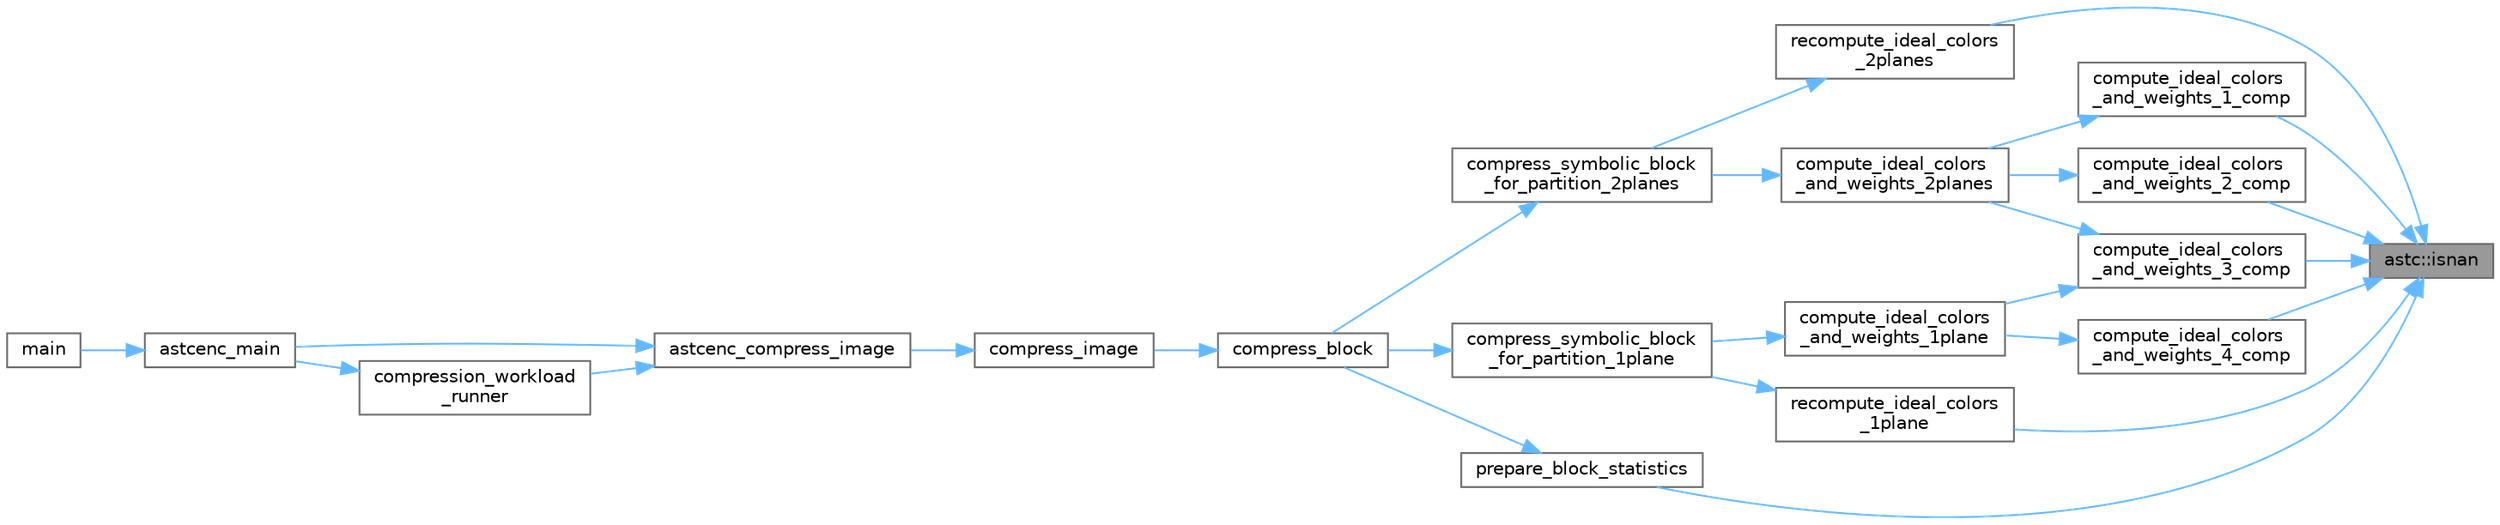 digraph "astc::isnan"
{
 // LATEX_PDF_SIZE
  bgcolor="transparent";
  edge [fontname=Helvetica,fontsize=10,labelfontname=Helvetica,labelfontsize=10];
  node [fontname=Helvetica,fontsize=10,shape=box,height=0.2,width=0.4];
  rankdir="RL";
  Node1 [id="Node000001",label="astc::isnan",height=0.2,width=0.4,color="gray40", fillcolor="grey60", style="filled", fontcolor="black",tooltip="Test if a float value is a nan."];
  Node1 -> Node2 [id="edge26_Node000001_Node000002",dir="back",color="steelblue1",style="solid",tooltip=" "];
  Node2 [id="Node000002",label="compute_ideal_colors\l_and_weights_1_comp",height=0.2,width=0.4,color="grey40", fillcolor="white", style="filled",URL="$astcenc__ideal__endpoints__and__weights_8cpp.html#a3e9812129972c73914841ecc0f6a7e71",tooltip="Compute the ideal endpoints and weights for 1 color component."];
  Node2 -> Node3 [id="edge27_Node000002_Node000003",dir="back",color="steelblue1",style="solid",tooltip=" "];
  Node3 [id="Node000003",label="compute_ideal_colors\l_and_weights_2planes",height=0.2,width=0.4,color="grey40", fillcolor="white", style="filled",URL="$astcenc__ideal__endpoints__and__weights_8cpp.html#a52d3985007cfc83025661e0347bc00cc",tooltip="Compute ideal endpoint colors and weights for 2 planes of weights."];
  Node3 -> Node4 [id="edge28_Node000003_Node000004",dir="back",color="steelblue1",style="solid",tooltip=" "];
  Node4 [id="Node000004",label="compress_symbolic_block\l_for_partition_2planes",height=0.2,width=0.4,color="grey40", fillcolor="white", style="filled",URL="$astcenc__compress__symbolic_8cpp.html#af11a976c8ea386db054bef472ce0667c",tooltip="Compress a block using a chosen partitioning and 2 planes of weights."];
  Node4 -> Node5 [id="edge29_Node000004_Node000005",dir="back",color="steelblue1",style="solid",tooltip=" "];
  Node5 [id="Node000005",label="compress_block",height=0.2,width=0.4,color="grey40", fillcolor="white", style="filled",URL="$astcenc__compress__symbolic_8cpp.html#a579b9a2ceeecda2fb3abe63b8311df1c",tooltip="Compress an image block into a physical block."];
  Node5 -> Node6 [id="edge30_Node000005_Node000006",dir="back",color="steelblue1",style="solid",tooltip=" "];
  Node6 [id="Node000006",label="compress_image",height=0.2,width=0.4,color="grey40", fillcolor="white", style="filled",URL="$astcenc__entry_8cpp.html#acbecfd32ce013d567cac16a877c20f42",tooltip="Compress an image, after any preflight has completed."];
  Node6 -> Node7 [id="edge31_Node000006_Node000007",dir="back",color="steelblue1",style="solid",tooltip=" "];
  Node7 [id="Node000007",label="astcenc_compress_image",height=0.2,width=0.4,color="grey40", fillcolor="white", style="filled",URL="$astcenc__entry_8cpp.html#ad762aa055eed75156c99309158a40e90",tooltip="Compress an image."];
  Node7 -> Node8 [id="edge32_Node000007_Node000008",dir="back",color="steelblue1",style="solid",tooltip=" "];
  Node8 [id="Node000008",label="astcenc_main",height=0.2,width=0.4,color="grey40", fillcolor="white", style="filled",URL="$astcenccli__toplevel_8cpp.html#a073d18880f24fd648661b01d2e20340e",tooltip="Application entry point."];
  Node8 -> Node9 [id="edge33_Node000008_Node000009",dir="back",color="steelblue1",style="solid",tooltip=" "];
  Node9 [id="Node000009",label="main",height=0.2,width=0.4,color="grey40", fillcolor="white", style="filled",URL="$astcenccli__entry_8cpp.html#a3c04138a5bfe5d72780bb7e82a18e627",tooltip=" "];
  Node7 -> Node10 [id="edge34_Node000007_Node000010",dir="back",color="steelblue1",style="solid",tooltip=" "];
  Node10 [id="Node000010",label="compression_workload\l_runner",height=0.2,width=0.4,color="grey40", fillcolor="white", style="filled",URL="$astcenccli__toplevel_8cpp.html#a57bafe66bbd689a53aad2d190fe7a3fa",tooltip="Runner callback function for a compression worker thread."];
  Node10 -> Node8 [id="edge35_Node000010_Node000008",dir="back",color="steelblue1",style="solid",tooltip=" "];
  Node1 -> Node11 [id="edge36_Node000001_Node000011",dir="back",color="steelblue1",style="solid",tooltip=" "];
  Node11 [id="Node000011",label="compute_ideal_colors\l_and_weights_2_comp",height=0.2,width=0.4,color="grey40", fillcolor="white", style="filled",URL="$astcenc__ideal__endpoints__and__weights_8cpp.html#ad96c399a873ddd142d4779b6aeb74b87",tooltip="Compute the ideal endpoints and weights for 2 color components."];
  Node11 -> Node3 [id="edge37_Node000011_Node000003",dir="back",color="steelblue1",style="solid",tooltip=" "];
  Node1 -> Node12 [id="edge38_Node000001_Node000012",dir="back",color="steelblue1",style="solid",tooltip=" "];
  Node12 [id="Node000012",label="compute_ideal_colors\l_and_weights_3_comp",height=0.2,width=0.4,color="grey40", fillcolor="white", style="filled",URL="$astcenc__ideal__endpoints__and__weights_8cpp.html#a7ec20ff2556f6357cc0754c13e841262",tooltip="Compute the ideal endpoints and weights for 3 color components."];
  Node12 -> Node13 [id="edge39_Node000012_Node000013",dir="back",color="steelblue1",style="solid",tooltip=" "];
  Node13 [id="Node000013",label="compute_ideal_colors\l_and_weights_1plane",height=0.2,width=0.4,color="grey40", fillcolor="white", style="filled",URL="$astcenc__ideal__endpoints__and__weights_8cpp.html#afa8cab65d4b6f0cbece52eec38aed523",tooltip="Compute ideal endpoint colors and weights for 1 plane of weights."];
  Node13 -> Node14 [id="edge40_Node000013_Node000014",dir="back",color="steelblue1",style="solid",tooltip=" "];
  Node14 [id="Node000014",label="compress_symbolic_block\l_for_partition_1plane",height=0.2,width=0.4,color="grey40", fillcolor="white", style="filled",URL="$astcenc__compress__symbolic_8cpp.html#af5f518a15600c71922e69267dea2db99",tooltip="Compress a block using a chosen partitioning and 1 plane of weights."];
  Node14 -> Node5 [id="edge41_Node000014_Node000005",dir="back",color="steelblue1",style="solid",tooltip=" "];
  Node12 -> Node3 [id="edge42_Node000012_Node000003",dir="back",color="steelblue1",style="solid",tooltip=" "];
  Node1 -> Node15 [id="edge43_Node000001_Node000015",dir="back",color="steelblue1",style="solid",tooltip=" "];
  Node15 [id="Node000015",label="compute_ideal_colors\l_and_weights_4_comp",height=0.2,width=0.4,color="grey40", fillcolor="white", style="filled",URL="$astcenc__ideal__endpoints__and__weights_8cpp.html#a08aebec57ada3441207dce6a7a02797e",tooltip="Compute the ideal endpoints and weights for 4 color components."];
  Node15 -> Node13 [id="edge44_Node000015_Node000013",dir="back",color="steelblue1",style="solid",tooltip=" "];
  Node1 -> Node16 [id="edge45_Node000001_Node000016",dir="back",color="steelblue1",style="solid",tooltip=" "];
  Node16 [id="Node000016",label="prepare_block_statistics",height=0.2,width=0.4,color="grey40", fillcolor="white", style="filled",URL="$astcenc__compress__symbolic_8cpp.html#a6ac5bc5977155d0c8433492cd1985ce6",tooltip="Determine the lowest cross-channel correlation factor."];
  Node16 -> Node5 [id="edge46_Node000016_Node000005",dir="back",color="steelblue1",style="solid",tooltip=" "];
  Node1 -> Node17 [id="edge47_Node000001_Node000017",dir="back",color="steelblue1",style="solid",tooltip=" "];
  Node17 [id="Node000017",label="recompute_ideal_colors\l_1plane",height=0.2,width=0.4,color="grey40", fillcolor="white", style="filled",URL="$astcenc__ideal__endpoints__and__weights_8cpp.html#a02bcad94240678ee727ccf2f0fbfb5d3",tooltip="For a given 1 plane weight set recompute the endpoint colors."];
  Node17 -> Node14 [id="edge48_Node000017_Node000014",dir="back",color="steelblue1",style="solid",tooltip=" "];
  Node1 -> Node18 [id="edge49_Node000001_Node000018",dir="back",color="steelblue1",style="solid",tooltip=" "];
  Node18 [id="Node000018",label="recompute_ideal_colors\l_2planes",height=0.2,width=0.4,color="grey40", fillcolor="white", style="filled",URL="$astcenc__ideal__endpoints__and__weights_8cpp.html#afb3c455470bef24f48d7815bb78bb569",tooltip="For a given 2 plane weight set recompute the endpoint colors."];
  Node18 -> Node4 [id="edge50_Node000018_Node000004",dir="back",color="steelblue1",style="solid",tooltip=" "];
}
